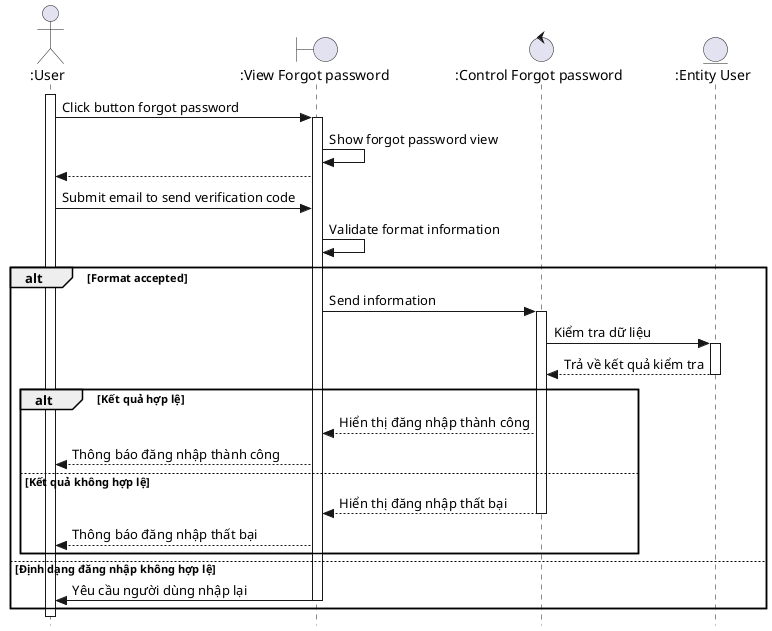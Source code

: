 @startuml

actor ":User" as User
boundary ":View Forgot password" as ClientApp
control ":Control Forgot password" as Control
entity ":Entity User" as Entity

activate User
User -> ClientApp: Click button forgot password
activate ClientApp
ClientApp -> ClientApp: Show forgot password view
ClientApp --> User
User -> ClientApp: Submit email to send verification code
ClientApp -> ClientApp: Validate format information
alt Format accepted
  ClientApp -> Control: Send information 
  activate Control
  Control -> Entity: Kiểm tra dữ liệu 
  ' keep fixing and asking MRTuan
  activate Entity
  Entity --> Control: Trả về kết quả kiểm tra
  deactivate Entity
  alt Kết quả hợp lệ
    Control --> ClientApp: Hiển thị đăng nhập thành công
    ClientApp --> User: Thông báo đăng nhập thành công
  else Kết quả không hợp lệ
    Control --> ClientApp: Hiển thị đăng nhập thất bại
    deactivate Control
    ClientApp --> User: Thông báo đăng nhập thất bại 
  end

else Định dạng đăng nhập không hợp lệ
  ClientApp -> User: Yêu cầu người dùng nhập lại
  deactivate ClientApp
end

skinparam style strictuml
@enduml
